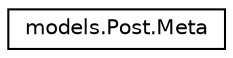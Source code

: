 digraph "Graphical Class Hierarchy"
{
  edge [fontname="Helvetica",fontsize="10",labelfontname="Helvetica",labelfontsize="10"];
  node [fontname="Helvetica",fontsize="10",shape=record];
  rankdir="LR";
  Node1 [label="models.Post.Meta",height=0.2,width=0.4,color="black", fillcolor="white", style="filled",URL="$classmodels_1_1_post_1_1_meta.html",tooltip="Meta class for ordering based on number of likes. "];
}
